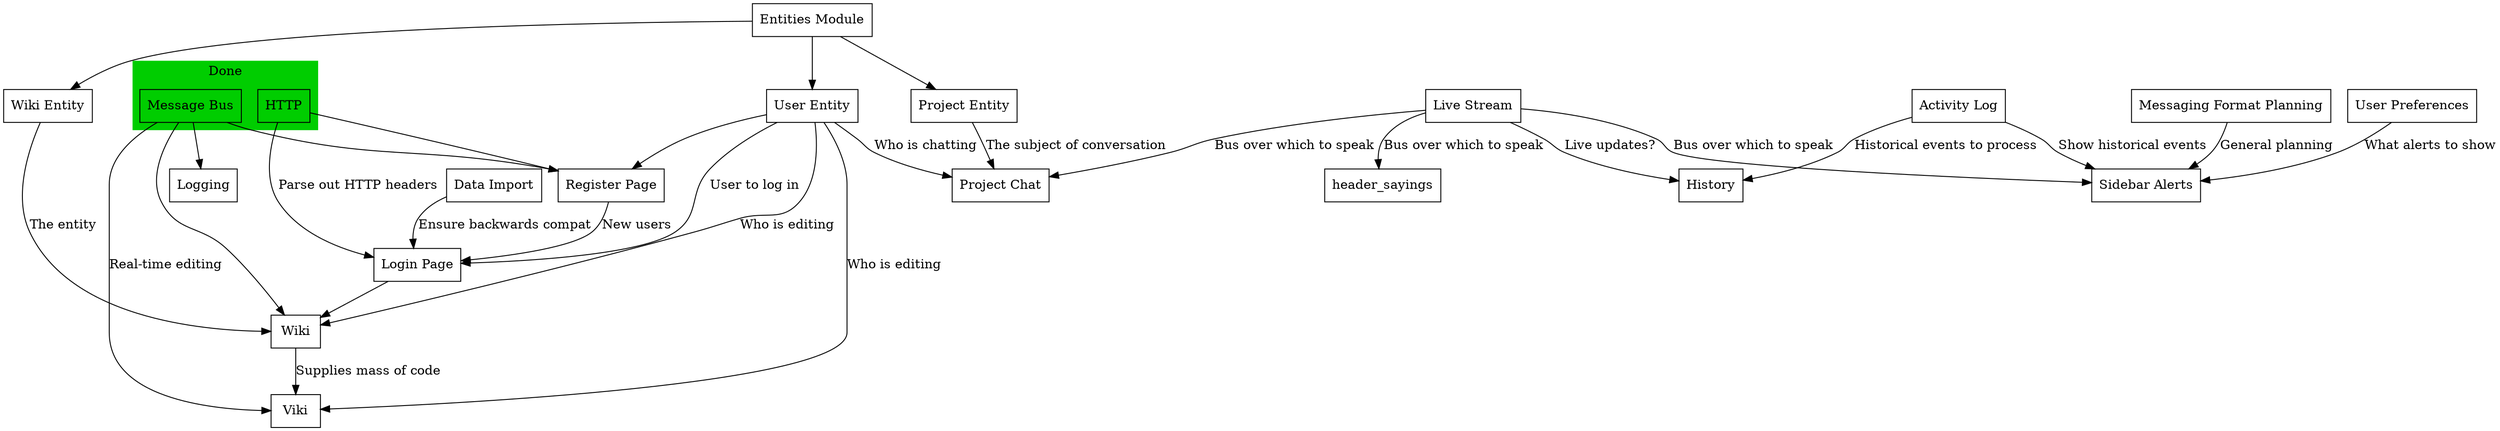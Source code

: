 digraph FeatureList {
#    nodesep = 1.0
    
# Boxes are for servers
    node [shape="box"];
    
    subgraph cluster_done {
        label = "Done";
        style=filled;
		color=green3;
		
        http_framework [ label="HTTP" ];
        message_bus [ label="Message Bus" ];
    }
    
    alert_format_planning [ label="Messaging Format Planning" ];
    activity_log [ label="Activity Log" ];
    data_import [ label="Data Import" ];
    entities [ label="Entities Module" ];
    history_tool [ label="History" ];
    live_stream [ label="Live Stream" ];
    login_page [ label="Login Page" ];
    logging [ label="Logging" ];
    project_chat [ label="Project Chat" ];
    project_entity [ label="Project Entity" ];
    register_page [ label="Register Page" ];
    sidebar_alerts [ label="Sidebar Alerts" ];
    user_entity [ label="User Entity" ];
    user_preferences [ label="User Preferences" ];
    wiki [ label="Wiki" ];
    wiki_entity [ label="Wiki Entity" ];
    viki [ label="Viki" ];
    
    
# The sidebar alerts needed bits.
    user_preferences->sidebar_alerts [ label = "What alerts to show" ];
    activity_log->sidebar_alerts [ label = "Show historical events" ];
    live_stream->sidebar_alerts [ label = "Bus over which to speak" ];
    alert_format_planning->sidebar_alerts [ label = "General planning" ];

# The login page needed bits.
    user_entity->login_page [ label = "User to log in" ];
    http_framework->login_page [ label = "Parse out HTTP headers" ];
    data_import->login_page [ label = "Ensure backwards compat" ];
    register_page->login_page [ label = "New users" ];

# History tool
    activity_log->history_tool [ label = "Historical events to process" ];
    live_stream->history_tool [ label = "Live updates?" ];

# Sayings in the headbar
    live_stream->header_sayings [ label = "Bus over which to speak" ];

# Project chat
    live_stream->project_chat [ label = "Bus over which to speak" ];
    project_entity->project_chat [ label = "The subject of conversation" ];
    user_entity->project_chat [ label = "Who is chatting" ];

# Viki
    wiki->viki [ label = "Supplies mass of code" ];
    user_entity->viki [ label = "Who is editing" ];
    message_bus->viki [ label = "Real-time editing" ];

# Wiki
    user_entity->wiki [ label = "Who is editing" ];
    wiki_entity->wiki [ label = "The entity" ];
    login_page->wiki;
    message_bus->wiki;

# User registration
    user_entity->register_page;
    http_framework->register_page;
    message_bus->register_page;

# Logging
    message_bus->logging;
    
# Entities Module
    entities->user_entity;
    entities->project_entity;
    entities->wiki_entity;
}
